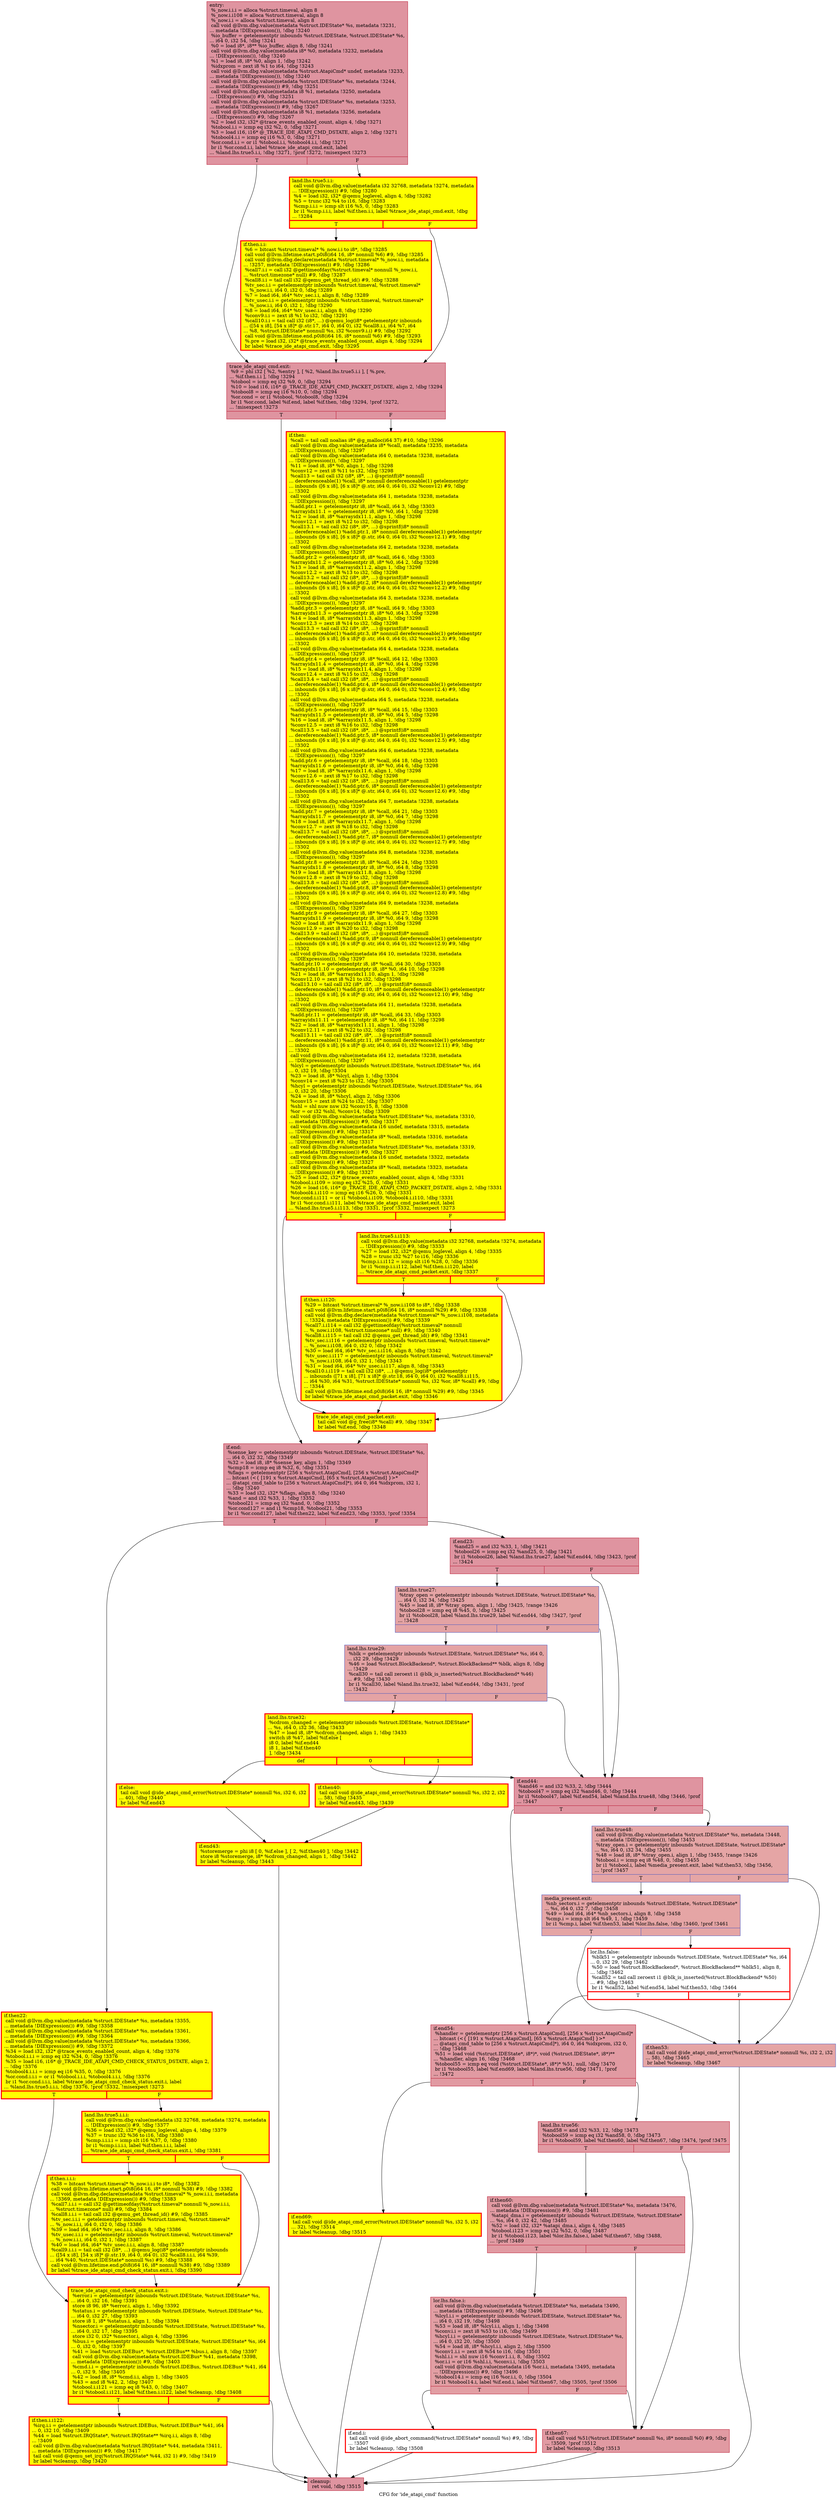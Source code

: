digraph "CFG for 'ide_atapi_cmd' function" {
	label="CFG for 'ide_atapi_cmd' function";

	Node0x5591ecbc4ee0 [shape=record,color="#b70d28ff", style=filled, fillcolor="#b70d2870",label="{entry:\l  %_now.i.i.i = alloca %struct.timeval, align 8\l  %_now.i.i108 = alloca %struct.timeval, align 8\l  %_now.i.i = alloca %struct.timeval, align 8\l  call void @llvm.dbg.value(metadata %struct.IDEState* %s, metadata !3231,\l... metadata !DIExpression()), !dbg !3240\l  %io_buffer = getelementptr inbounds %struct.IDEState, %struct.IDEState* %s,\l... i64 0, i32 54, !dbg !3241\l  %0 = load i8*, i8** %io_buffer, align 8, !dbg !3241\l  call void @llvm.dbg.value(metadata i8* %0, metadata !3232, metadata\l... !DIExpression()), !dbg !3240\l  %1 = load i8, i8* %0, align 1, !dbg !3242\l  %idxprom = zext i8 %1 to i64, !dbg !3243\l  call void @llvm.dbg.value(metadata %struct.AtapiCmd* undef, metadata !3233,\l... metadata !DIExpression()), !dbg !3240\l  call void @llvm.dbg.value(metadata %struct.IDEState* %s, metadata !3244,\l... metadata !DIExpression()) #9, !dbg !3251\l  call void @llvm.dbg.value(metadata i8 %1, metadata !3250, metadata\l... !DIExpression()) #9, !dbg !3251\l  call void @llvm.dbg.value(metadata %struct.IDEState* %s, metadata !3253,\l... metadata !DIExpression()) #9, !dbg !3267\l  call void @llvm.dbg.value(metadata i8 %1, metadata !3256, metadata\l... !DIExpression()) #9, !dbg !3267\l  %2 = load i32, i32* @trace_events_enabled_count, align 4, !dbg !3271\l  %tobool.i.i = icmp eq i32 %2, 0, !dbg !3271\l  %3 = load i16, i16* @_TRACE_IDE_ATAPI_CMD_DSTATE, align 2, !dbg !3271\l  %tobool4.i.i = icmp eq i16 %3, 0, !dbg !3271\l  %or.cond.i.i = or i1 %tobool.i.i, %tobool4.i.i, !dbg !3271\l  br i1 %or.cond.i.i, label %trace_ide_atapi_cmd.exit, label\l... %land.lhs.true5.i.i, !dbg !3271, !prof !3272, !misexpect !3273\l|{<s0>T|<s1>F}}"];
	Node0x5591ecbc4ee0:s0 -> Node0x5591ec9f72e0;
	Node0x5591ecbc4ee0:s1 -> Node0x5591ecd2a610;
	Node0x5591ecd2a610 [shape=record,penwidth=3.0, style="filled", color="red", fillcolor="yellow",label="{land.lhs.true5.i.i:                               \l  call void @llvm.dbg.value(metadata i32 32768, metadata !3274, metadata\l... !DIExpression()) #9, !dbg !3280\l  %4 = load i32, i32* @qemu_loglevel, align 4, !dbg !3282\l  %5 = trunc i32 %4 to i16, !dbg !3283\l  %cmp.i.i.i = icmp slt i16 %5, 0, !dbg !3283\l  br i1 %cmp.i.i.i, label %if.then.i.i, label %trace_ide_atapi_cmd.exit, !dbg\l... !3284\l|{<s0>T|<s1>F}}"];
	Node0x5591ecd2a610:s0 -> Node0x5591ecd24990;
	Node0x5591ecd2a610:s1 -> Node0x5591ec9f72e0;
	Node0x5591ecd24990 [shape=record,penwidth=3.0, style="filled", color="red", fillcolor="yellow",label="{if.then.i.i:                                      \l  %6 = bitcast %struct.timeval* %_now.i.i to i8*, !dbg !3285\l  call void @llvm.lifetime.start.p0i8(i64 16, i8* nonnull %6) #9, !dbg !3285\l  call void @llvm.dbg.declare(metadata %struct.timeval* %_now.i.i, metadata\l... !3257, metadata !DIExpression()) #9, !dbg !3286\l  %call7.i.i = call i32 @gettimeofday(%struct.timeval* nonnull %_now.i.i,\l... %struct.timezone* null) #9, !dbg !3287\l  %call8.i.i = tail call i32 @qemu_get_thread_id() #9, !dbg !3288\l  %tv_sec.i.i = getelementptr inbounds %struct.timeval, %struct.timeval*\l... %_now.i.i, i64 0, i32 0, !dbg !3289\l  %7 = load i64, i64* %tv_sec.i.i, align 8, !dbg !3289\l  %tv_usec.i.i = getelementptr inbounds %struct.timeval, %struct.timeval*\l... %_now.i.i, i64 0, i32 1, !dbg !3290\l  %8 = load i64, i64* %tv_usec.i.i, align 8, !dbg !3290\l  %conv9.i.i = zext i8 %1 to i32, !dbg !3291\l  %call10.i.i = tail call i32 (i8*, ...) @qemu_log(i8* getelementptr inbounds\l... ([54 x i8], [54 x i8]* @.str.17, i64 0, i64 0), i32 %call8.i.i, i64 %7, i64\l... %8, %struct.IDEState* nonnull %s, i32 %conv9.i.i) #9, !dbg !3292\l  call void @llvm.lifetime.end.p0i8(i64 16, i8* nonnull %6) #9, !dbg !3293\l  %.pre = load i32, i32* @trace_events_enabled_count, align 4, !dbg !3294\l  br label %trace_ide_atapi_cmd.exit, !dbg !3295\l}"];
	Node0x5591ecd24990 -> Node0x5591ec9f72e0;
	Node0x5591ec9f72e0 [shape=record,color="#b70d28ff", style=filled, fillcolor="#b70d2870",label="{trace_ide_atapi_cmd.exit:                         \l  %9 = phi i32 [ %2, %entry ], [ %2, %land.lhs.true5.i.i ], [ %.pre,\l... %if.then.i.i ], !dbg !3294\l  %tobool = icmp eq i32 %9, 0, !dbg !3294\l  %10 = load i16, i16* @_TRACE_IDE_ATAPI_CMD_PACKET_DSTATE, align 2, !dbg !3294\l  %tobool8 = icmp eq i16 %10, 0, !dbg !3294\l  %or.cond = or i1 %tobool, %tobool8, !dbg !3294\l  br i1 %or.cond, label %if.end, label %if.then, !dbg !3294, !prof !3272,\l... !misexpect !3273\l|{<s0>T|<s1>F}}"];
	Node0x5591ec9f72e0:s0 -> Node0x5591ecbc46e0;
	Node0x5591ec9f72e0:s1 -> Node0x5591ec9f6740;
	Node0x5591ec9f6740 [shape=record,penwidth=3.0, style="filled", color="red", fillcolor="yellow",label="{if.then:                                          \l  %call = tail call noalias i8* @g_malloc(i64 37) #10, !dbg !3296\l  call void @llvm.dbg.value(metadata i8* %call, metadata !3235, metadata\l... !DIExpression()), !dbg !3297\l  call void @llvm.dbg.value(metadata i64 0, metadata !3238, metadata\l... !DIExpression()), !dbg !3297\l  %11 = load i8, i8* %0, align 1, !dbg !3298\l  %conv12 = zext i8 %11 to i32, !dbg !3298\l  %call13 = tail call i32 (i8*, i8*, ...) @sprintf(i8* nonnull\l... dereferenceable(1) %call, i8* nonnull dereferenceable(1) getelementptr\l... inbounds ([6 x i8], [6 x i8]* @.str, i64 0, i64 0), i32 %conv12) #9, !dbg\l... !3302\l  call void @llvm.dbg.value(metadata i64 1, metadata !3238, metadata\l... !DIExpression()), !dbg !3297\l  %add.ptr.1 = getelementptr i8, i8* %call, i64 3, !dbg !3303\l  %arrayidx11.1 = getelementptr i8, i8* %0, i64 1, !dbg !3298\l  %12 = load i8, i8* %arrayidx11.1, align 1, !dbg !3298\l  %conv12.1 = zext i8 %12 to i32, !dbg !3298\l  %call13.1 = tail call i32 (i8*, i8*, ...) @sprintf(i8* nonnull\l... dereferenceable(1) %add.ptr.1, i8* nonnull dereferenceable(1) getelementptr\l... inbounds ([6 x i8], [6 x i8]* @.str, i64 0, i64 0), i32 %conv12.1) #9, !dbg\l... !3302\l  call void @llvm.dbg.value(metadata i64 2, metadata !3238, metadata\l... !DIExpression()), !dbg !3297\l  %add.ptr.2 = getelementptr i8, i8* %call, i64 6, !dbg !3303\l  %arrayidx11.2 = getelementptr i8, i8* %0, i64 2, !dbg !3298\l  %13 = load i8, i8* %arrayidx11.2, align 1, !dbg !3298\l  %conv12.2 = zext i8 %13 to i32, !dbg !3298\l  %call13.2 = tail call i32 (i8*, i8*, ...) @sprintf(i8* nonnull\l... dereferenceable(1) %add.ptr.2, i8* nonnull dereferenceable(1) getelementptr\l... inbounds ([6 x i8], [6 x i8]* @.str, i64 0, i64 0), i32 %conv12.2) #9, !dbg\l... !3302\l  call void @llvm.dbg.value(metadata i64 3, metadata !3238, metadata\l... !DIExpression()), !dbg !3297\l  %add.ptr.3 = getelementptr i8, i8* %call, i64 9, !dbg !3303\l  %arrayidx11.3 = getelementptr i8, i8* %0, i64 3, !dbg !3298\l  %14 = load i8, i8* %arrayidx11.3, align 1, !dbg !3298\l  %conv12.3 = zext i8 %14 to i32, !dbg !3298\l  %call13.3 = tail call i32 (i8*, i8*, ...) @sprintf(i8* nonnull\l... dereferenceable(1) %add.ptr.3, i8* nonnull dereferenceable(1) getelementptr\l... inbounds ([6 x i8], [6 x i8]* @.str, i64 0, i64 0), i32 %conv12.3) #9, !dbg\l... !3302\l  call void @llvm.dbg.value(metadata i64 4, metadata !3238, metadata\l... !DIExpression()), !dbg !3297\l  %add.ptr.4 = getelementptr i8, i8* %call, i64 12, !dbg !3303\l  %arrayidx11.4 = getelementptr i8, i8* %0, i64 4, !dbg !3298\l  %15 = load i8, i8* %arrayidx11.4, align 1, !dbg !3298\l  %conv12.4 = zext i8 %15 to i32, !dbg !3298\l  %call13.4 = tail call i32 (i8*, i8*, ...) @sprintf(i8* nonnull\l... dereferenceable(1) %add.ptr.4, i8* nonnull dereferenceable(1) getelementptr\l... inbounds ([6 x i8], [6 x i8]* @.str, i64 0, i64 0), i32 %conv12.4) #9, !dbg\l... !3302\l  call void @llvm.dbg.value(metadata i64 5, metadata !3238, metadata\l... !DIExpression()), !dbg !3297\l  %add.ptr.5 = getelementptr i8, i8* %call, i64 15, !dbg !3303\l  %arrayidx11.5 = getelementptr i8, i8* %0, i64 5, !dbg !3298\l  %16 = load i8, i8* %arrayidx11.5, align 1, !dbg !3298\l  %conv12.5 = zext i8 %16 to i32, !dbg !3298\l  %call13.5 = tail call i32 (i8*, i8*, ...) @sprintf(i8* nonnull\l... dereferenceable(1) %add.ptr.5, i8* nonnull dereferenceable(1) getelementptr\l... inbounds ([6 x i8], [6 x i8]* @.str, i64 0, i64 0), i32 %conv12.5) #9, !dbg\l... !3302\l  call void @llvm.dbg.value(metadata i64 6, metadata !3238, metadata\l... !DIExpression()), !dbg !3297\l  %add.ptr.6 = getelementptr i8, i8* %call, i64 18, !dbg !3303\l  %arrayidx11.6 = getelementptr i8, i8* %0, i64 6, !dbg !3298\l  %17 = load i8, i8* %arrayidx11.6, align 1, !dbg !3298\l  %conv12.6 = zext i8 %17 to i32, !dbg !3298\l  %call13.6 = tail call i32 (i8*, i8*, ...) @sprintf(i8* nonnull\l... dereferenceable(1) %add.ptr.6, i8* nonnull dereferenceable(1) getelementptr\l... inbounds ([6 x i8], [6 x i8]* @.str, i64 0, i64 0), i32 %conv12.6) #9, !dbg\l... !3302\l  call void @llvm.dbg.value(metadata i64 7, metadata !3238, metadata\l... !DIExpression()), !dbg !3297\l  %add.ptr.7 = getelementptr i8, i8* %call, i64 21, !dbg !3303\l  %arrayidx11.7 = getelementptr i8, i8* %0, i64 7, !dbg !3298\l  %18 = load i8, i8* %arrayidx11.7, align 1, !dbg !3298\l  %conv12.7 = zext i8 %18 to i32, !dbg !3298\l  %call13.7 = tail call i32 (i8*, i8*, ...) @sprintf(i8* nonnull\l... dereferenceable(1) %add.ptr.7, i8* nonnull dereferenceable(1) getelementptr\l... inbounds ([6 x i8], [6 x i8]* @.str, i64 0, i64 0), i32 %conv12.7) #9, !dbg\l... !3302\l  call void @llvm.dbg.value(metadata i64 8, metadata !3238, metadata\l... !DIExpression()), !dbg !3297\l  %add.ptr.8 = getelementptr i8, i8* %call, i64 24, !dbg !3303\l  %arrayidx11.8 = getelementptr i8, i8* %0, i64 8, !dbg !3298\l  %19 = load i8, i8* %arrayidx11.8, align 1, !dbg !3298\l  %conv12.8 = zext i8 %19 to i32, !dbg !3298\l  %call13.8 = tail call i32 (i8*, i8*, ...) @sprintf(i8* nonnull\l... dereferenceable(1) %add.ptr.8, i8* nonnull dereferenceable(1) getelementptr\l... inbounds ([6 x i8], [6 x i8]* @.str, i64 0, i64 0), i32 %conv12.8) #9, !dbg\l... !3302\l  call void @llvm.dbg.value(metadata i64 9, metadata !3238, metadata\l... !DIExpression()), !dbg !3297\l  %add.ptr.9 = getelementptr i8, i8* %call, i64 27, !dbg !3303\l  %arrayidx11.9 = getelementptr i8, i8* %0, i64 9, !dbg !3298\l  %20 = load i8, i8* %arrayidx11.9, align 1, !dbg !3298\l  %conv12.9 = zext i8 %20 to i32, !dbg !3298\l  %call13.9 = tail call i32 (i8*, i8*, ...) @sprintf(i8* nonnull\l... dereferenceable(1) %add.ptr.9, i8* nonnull dereferenceable(1) getelementptr\l... inbounds ([6 x i8], [6 x i8]* @.str, i64 0, i64 0), i32 %conv12.9) #9, !dbg\l... !3302\l  call void @llvm.dbg.value(metadata i64 10, metadata !3238, metadata\l... !DIExpression()), !dbg !3297\l  %add.ptr.10 = getelementptr i8, i8* %call, i64 30, !dbg !3303\l  %arrayidx11.10 = getelementptr i8, i8* %0, i64 10, !dbg !3298\l  %21 = load i8, i8* %arrayidx11.10, align 1, !dbg !3298\l  %conv12.10 = zext i8 %21 to i32, !dbg !3298\l  %call13.10 = tail call i32 (i8*, i8*, ...) @sprintf(i8* nonnull\l... dereferenceable(1) %add.ptr.10, i8* nonnull dereferenceable(1) getelementptr\l... inbounds ([6 x i8], [6 x i8]* @.str, i64 0, i64 0), i32 %conv12.10) #9, !dbg\l... !3302\l  call void @llvm.dbg.value(metadata i64 11, metadata !3238, metadata\l... !DIExpression()), !dbg !3297\l  %add.ptr.11 = getelementptr i8, i8* %call, i64 33, !dbg !3303\l  %arrayidx11.11 = getelementptr i8, i8* %0, i64 11, !dbg !3298\l  %22 = load i8, i8* %arrayidx11.11, align 1, !dbg !3298\l  %conv12.11 = zext i8 %22 to i32, !dbg !3298\l  %call13.11 = tail call i32 (i8*, i8*, ...) @sprintf(i8* nonnull\l... dereferenceable(1) %add.ptr.11, i8* nonnull dereferenceable(1) getelementptr\l... inbounds ([6 x i8], [6 x i8]* @.str, i64 0, i64 0), i32 %conv12.11) #9, !dbg\l... !3302\l  call void @llvm.dbg.value(metadata i64 12, metadata !3238, metadata\l... !DIExpression()), !dbg !3297\l  %lcyl = getelementptr inbounds %struct.IDEState, %struct.IDEState* %s, i64\l... 0, i32 19, !dbg !3304\l  %23 = load i8, i8* %lcyl, align 1, !dbg !3304\l  %conv14 = zext i8 %23 to i32, !dbg !3305\l  %hcyl = getelementptr inbounds %struct.IDEState, %struct.IDEState* %s, i64\l... 0, i32 20, !dbg !3306\l  %24 = load i8, i8* %hcyl, align 2, !dbg !3306\l  %conv15 = zext i8 %24 to i32, !dbg !3307\l  %shl = shl nuw nsw i32 %conv15, 8, !dbg !3308\l  %or = or i32 %shl, %conv14, !dbg !3309\l  call void @llvm.dbg.value(metadata %struct.IDEState* %s, metadata !3310,\l... metadata !DIExpression()) #9, !dbg !3317\l  call void @llvm.dbg.value(metadata i16 undef, metadata !3315, metadata\l... !DIExpression()) #9, !dbg !3317\l  call void @llvm.dbg.value(metadata i8* %call, metadata !3316, metadata\l... !DIExpression()) #9, !dbg !3317\l  call void @llvm.dbg.value(metadata %struct.IDEState* %s, metadata !3319,\l... metadata !DIExpression()) #9, !dbg !3327\l  call void @llvm.dbg.value(metadata i16 undef, metadata !3322, metadata\l... !DIExpression()) #9, !dbg !3327\l  call void @llvm.dbg.value(metadata i8* %call, metadata !3323, metadata\l... !DIExpression()) #9, !dbg !3327\l  %25 = load i32, i32* @trace_events_enabled_count, align 4, !dbg !3331\l  %tobool.i.i109 = icmp eq i32 %25, 0, !dbg !3331\l  %26 = load i16, i16* @_TRACE_IDE_ATAPI_CMD_PACKET_DSTATE, align 2, !dbg !3331\l  %tobool4.i.i110 = icmp eq i16 %26, 0, !dbg !3331\l  %or.cond.i.i111 = or i1 %tobool.i.i109, %tobool4.i.i110, !dbg !3331\l  br i1 %or.cond.i.i111, label %trace_ide_atapi_cmd_packet.exit, label\l... %land.lhs.true5.i.i113, !dbg !3331, !prof !3332, !misexpect !3273\l|{<s0>T|<s1>F}}"];
	Node0x5591ec9f6740:s0 -> Node0x5591ecc34420;
	Node0x5591ec9f6740:s1 -> Node0x5591ecc00a00;
	Node0x5591ecc00a00 [shape=record,penwidth=3.0, style="filled", color="red", fillcolor="yellow",label="{land.lhs.true5.i.i113:                            \l  call void @llvm.dbg.value(metadata i32 32768, metadata !3274, metadata\l... !DIExpression()) #9, !dbg !3333\l  %27 = load i32, i32* @qemu_loglevel, align 4, !dbg !3335\l  %28 = trunc i32 %27 to i16, !dbg !3336\l  %cmp.i.i.i112 = icmp slt i16 %28, 0, !dbg !3336\l  br i1 %cmp.i.i.i112, label %if.then.i.i120, label\l... %trace_ide_atapi_cmd_packet.exit, !dbg !3337\l|{<s0>T|<s1>F}}"];
	Node0x5591ecc00a00:s0 -> Node0x5591ec9ecaf0;
	Node0x5591ecc00a00:s1 -> Node0x5591ecc34420;
	Node0x5591ec9ecaf0 [shape=record,penwidth=3.0, style="filled", color="red", fillcolor="yellow",label="{if.then.i.i120:                                   \l  %29 = bitcast %struct.timeval* %_now.i.i108 to i8*, !dbg !3338\l  call void @llvm.lifetime.start.p0i8(i64 16, i8* nonnull %29) #9, !dbg !3338\l  call void @llvm.dbg.declare(metadata %struct.timeval* %_now.i.i108, metadata\l... !3324, metadata !DIExpression()) #9, !dbg !3339\l  %call7.i.i114 = call i32 @gettimeofday(%struct.timeval* nonnull\l... %_now.i.i108, %struct.timezone* null) #9, !dbg !3340\l  %call8.i.i115 = tail call i32 @qemu_get_thread_id() #9, !dbg !3341\l  %tv_sec.i.i116 = getelementptr inbounds %struct.timeval, %struct.timeval*\l... %_now.i.i108, i64 0, i32 0, !dbg !3342\l  %30 = load i64, i64* %tv_sec.i.i116, align 8, !dbg !3342\l  %tv_usec.i.i117 = getelementptr inbounds %struct.timeval, %struct.timeval*\l... %_now.i.i108, i64 0, i32 1, !dbg !3343\l  %31 = load i64, i64* %tv_usec.i.i117, align 8, !dbg !3343\l  %call10.i.i119 = tail call i32 (i8*, ...) @qemu_log(i8* getelementptr\l... inbounds ([71 x i8], [71 x i8]* @.str.18, i64 0, i64 0), i32 %call8.i.i115,\l... i64 %30, i64 %31, %struct.IDEState* nonnull %s, i32 %or, i8* %call) #9, !dbg\l... !3344\l  call void @llvm.lifetime.end.p0i8(i64 16, i8* nonnull %29) #9, !dbg !3345\l  br label %trace_ide_atapi_cmd_packet.exit, !dbg !3346\l}"];
	Node0x5591ec9ecaf0 -> Node0x5591ecc34420;
	Node0x5591ecc34420 [shape=record,penwidth=3.0, style="filled", color="red", fillcolor="yellow",label="{trace_ide_atapi_cmd_packet.exit:                  \l  tail call void @g_free(i8* %call) #9, !dbg !3347\l  br label %if.end, !dbg !3348\l}"];
	Node0x5591ecc34420 -> Node0x5591ecbc46e0;
	Node0x5591ecbc46e0 [shape=record,color="#b70d28ff", style=filled, fillcolor="#b70d2870",label="{if.end:                                           \l  %sense_key = getelementptr inbounds %struct.IDEState, %struct.IDEState* %s,\l... i64 0, i32 32, !dbg !3349\l  %32 = load i8, i8* %sense_key, align 1, !dbg !3349\l  %cmp18 = icmp eq i8 %32, 6, !dbg !3351\l  %flags = getelementptr [256 x %struct.AtapiCmd], [256 x %struct.AtapiCmd]*\l... bitcast (\<\{ [191 x %struct.AtapiCmd], [65 x %struct.AtapiCmd] \}\>*\l... @atapi_cmd_table to [256 x %struct.AtapiCmd]*), i64 0, i64 %idxprom, i32 1,\l... !dbg !3240\l  %33 = load i32, i32* %flags, align 8, !dbg !3240\l  %and = and i32 %33, 1, !dbg !3352\l  %tobool21 = icmp eq i32 %and, 0, !dbg !3352\l  %or.cond127 = and i1 %cmp18, %tobool21, !dbg !3353\l  br i1 %or.cond127, label %if.then22, label %if.end23, !dbg !3353, !prof !3354\l|{<s0>T|<s1>F}}"];
	Node0x5591ecbc46e0:s0 -> Node0x5591ec9f73c0;
	Node0x5591ecbc46e0:s1 -> Node0x5591ecbe54f0;
	Node0x5591ec9f73c0 [shape=record,penwidth=3.0, style="filled", color="red", fillcolor="yellow",label="{if.then22:                                        \l  call void @llvm.dbg.value(metadata %struct.IDEState* %s, metadata !3355,\l... metadata !DIExpression()) #9, !dbg !3358\l  call void @llvm.dbg.value(metadata %struct.IDEState* %s, metadata !3361,\l... metadata !DIExpression()) #9, !dbg !3364\l  call void @llvm.dbg.value(metadata %struct.IDEState* %s, metadata !3366,\l... metadata !DIExpression()) #9, !dbg !3372\l  %34 = load i32, i32* @trace_events_enabled_count, align 4, !dbg !3376\l  %tobool.i.i.i = icmp eq i32 %34, 0, !dbg !3376\l  %35 = load i16, i16* @_TRACE_IDE_ATAPI_CMD_CHECK_STATUS_DSTATE, align 2,\l... !dbg !3376\l  %tobool4.i.i.i = icmp eq i16 %35, 0, !dbg !3376\l  %or.cond.i.i.i = or i1 %tobool.i.i.i, %tobool4.i.i.i, !dbg !3376\l  br i1 %or.cond.i.i.i, label %trace_ide_atapi_cmd_check_status.exit.i, label\l... %land.lhs.true5.i.i.i, !dbg !3376, !prof !3332, !misexpect !3273\l|{<s0>T|<s1>F}}"];
	Node0x5591ec9f73c0:s0 -> Node0x5591ecc63e00;
	Node0x5591ec9f73c0:s1 -> Node0x5591ecd226d0;
	Node0x5591ecd226d0 [shape=record,penwidth=3.0, style="filled", color="red", fillcolor="yellow",label="{land.lhs.true5.i.i.i:                             \l  call void @llvm.dbg.value(metadata i32 32768, metadata !3274, metadata\l... !DIExpression()) #9, !dbg !3377\l  %36 = load i32, i32* @qemu_loglevel, align 4, !dbg !3379\l  %37 = trunc i32 %36 to i16, !dbg !3380\l  %cmp.i.i.i.i = icmp slt i16 %37, 0, !dbg !3380\l  br i1 %cmp.i.i.i.i, label %if.then.i.i.i, label\l... %trace_ide_atapi_cmd_check_status.exit.i, !dbg !3381\l|{<s0>T|<s1>F}}"];
	Node0x5591ecd226d0:s0 -> Node0x5591ecd26540;
	Node0x5591ecd226d0:s1 -> Node0x5591ecc63e00;
	Node0x5591ecd26540 [shape=record,penwidth=3.0, style="filled", color="red", fillcolor="yellow",label="{if.then.i.i.i:                                    \l  %38 = bitcast %struct.timeval* %_now.i.i.i to i8*, !dbg !3382\l  call void @llvm.lifetime.start.p0i8(i64 16, i8* nonnull %38) #9, !dbg !3382\l  call void @llvm.dbg.declare(metadata %struct.timeval* %_now.i.i.i, metadata\l... !3369, metadata !DIExpression()) #9, !dbg !3383\l  %call7.i.i.i = call i32 @gettimeofday(%struct.timeval* nonnull %_now.i.i.i,\l... %struct.timezone* null) #9, !dbg !3384\l  %call8.i.i.i = tail call i32 @qemu_get_thread_id() #9, !dbg !3385\l  %tv_sec.i.i.i = getelementptr inbounds %struct.timeval, %struct.timeval*\l... %_now.i.i.i, i64 0, i32 0, !dbg !3386\l  %39 = load i64, i64* %tv_sec.i.i.i, align 8, !dbg !3386\l  %tv_usec.i.i.i = getelementptr inbounds %struct.timeval, %struct.timeval*\l... %_now.i.i.i, i64 0, i32 1, !dbg !3387\l  %40 = load i64, i64* %tv_usec.i.i.i, align 8, !dbg !3387\l  %call9.i.i.i = tail call i32 (i8*, ...) @qemu_log(i8* getelementptr inbounds\l... ([54 x i8], [54 x i8]* @.str.19, i64 0, i64 0), i32 %call8.i.i.i, i64 %39,\l... i64 %40, %struct.IDEState* nonnull %s) #9, !dbg !3388\l  call void @llvm.lifetime.end.p0i8(i64 16, i8* nonnull %38) #9, !dbg !3389\l  br label %trace_ide_atapi_cmd_check_status.exit.i, !dbg !3390\l}"];
	Node0x5591ecd26540 -> Node0x5591ecc63e00;
	Node0x5591ecc63e00 [shape=record,penwidth=3.0, style="filled", color="red", fillcolor="yellow",label="{trace_ide_atapi_cmd_check_status.exit.i:          \l  %error.i = getelementptr inbounds %struct.IDEState, %struct.IDEState* %s,\l... i64 0, i32 16, !dbg !3391\l  store i8 96, i8* %error.i, align 1, !dbg !3392\l  %status.i = getelementptr inbounds %struct.IDEState, %struct.IDEState* %s,\l... i64 0, i32 27, !dbg !3393\l  store i8 1, i8* %status.i, align 1, !dbg !3394\l  %nsector.i = getelementptr inbounds %struct.IDEState, %struct.IDEState* %s,\l... i64 0, i32 17, !dbg !3395\l  store i32 0, i32* %nsector.i, align 4, !dbg !3396\l  %bus.i = getelementptr inbounds %struct.IDEState, %struct.IDEState* %s, i64\l... 0, i32 0, !dbg !3397\l  %41 = load %struct.IDEBus*, %struct.IDEBus** %bus.i, align 8, !dbg !3397\l  call void @llvm.dbg.value(metadata %struct.IDEBus* %41, metadata !3398,\l... metadata !DIExpression()) #9, !dbg !3403\l  %cmd.i.i = getelementptr inbounds %struct.IDEBus, %struct.IDEBus* %41, i64\l... 0, i32 9, !dbg !3405\l  %42 = load i8, i8* %cmd.i.i, align 1, !dbg !3405\l  %43 = and i8 %42, 2, !dbg !3407\l  %tobool.i.i121 = icmp eq i8 %43, 0, !dbg !3407\l  br i1 %tobool.i.i121, label %if.then.i.i122, label %cleanup, !dbg !3408\l|{<s0>T|<s1>F}}"];
	Node0x5591ecc63e00:s0 -> Node0x5591ecc410e0;
	Node0x5591ecc63e00:s1 -> Node0x5591ecba9bd0;
	Node0x5591ecc410e0 [shape=record,penwidth=3.0, style="filled", color="red", fillcolor="yellow",label="{if.then.i.i122:                                   \l  %irq.i.i = getelementptr inbounds %struct.IDEBus, %struct.IDEBus* %41, i64\l... 0, i32 10, !dbg !3409\l  %44 = load %struct.IRQState*, %struct.IRQState** %irq.i.i, align 8, !dbg\l... !3409\l  call void @llvm.dbg.value(metadata %struct.IRQState* %44, metadata !3411,\l... metadata !DIExpression()) #9, !dbg !3417\l  tail call void @qemu_set_irq(%struct.IRQState* %44, i32 1) #9, !dbg !3419\l  br label %cleanup, !dbg !3420\l}"];
	Node0x5591ecc410e0 -> Node0x5591ecba9bd0;
	Node0x5591ecbe54f0 [shape=record,color="#b70d28ff", style=filled, fillcolor="#b70d2870",label="{if.end23:                                         \l  %and25 = and i32 %33, 1, !dbg !3421\l  %tobool26 = icmp eq i32 %and25, 0, !dbg !3421\l  br i1 %tobool26, label %land.lhs.true27, label %if.end44, !dbg !3423, !prof\l... !3424\l|{<s0>T|<s1>F}}"];
	Node0x5591ecbe54f0:s0 -> Node0x5591ecbe6d00;
	Node0x5591ecbe54f0:s1 -> Node0x5591ecbe6b50;
	Node0x5591ecbe6d00 [shape=record,color="#3d50c3ff", style=filled, fillcolor="#c32e3170",label="{land.lhs.true27:                                  \l  %tray_open = getelementptr inbounds %struct.IDEState, %struct.IDEState* %s,\l... i64 0, i32 34, !dbg !3425\l  %45 = load i8, i8* %tray_open, align 1, !dbg !3425, !range !3426\l  %tobool28 = icmp eq i8 %45, 0, !dbg !3425\l  br i1 %tobool28, label %land.lhs.true29, label %if.end44, !dbg !3427, !prof\l... !3428\l|{<s0>T|<s1>F}}"];
	Node0x5591ecbe6d00:s0 -> Node0x5591ecbe6c50;
	Node0x5591ecbe6d00:s1 -> Node0x5591ecbe6b50;
	Node0x5591ecbe6c50 [shape=record,color="#3d50c3ff", style=filled, fillcolor="#c32e3170",label="{land.lhs.true29:                                  \l  %blk = getelementptr inbounds %struct.IDEState, %struct.IDEState* %s, i64 0,\l... i32 29, !dbg !3429\l  %46 = load %struct.BlockBackend*, %struct.BlockBackend** %blk, align 8, !dbg\l... !3429\l  %call30 = tail call zeroext i1 @blk_is_inserted(%struct.BlockBackend* %46)\l... #9, !dbg !3430\l  br i1 %call30, label %land.lhs.true32, label %if.end44, !dbg !3431, !prof\l... !3432\l|{<s0>T|<s1>F}}"];
	Node0x5591ecbe6c50:s0 -> Node0x5591ecbe6ba0;
	Node0x5591ecbe6c50:s1 -> Node0x5591ecbe6b50;
	Node0x5591ecbe6ba0 [shape=record,penwidth=3.0, style="filled", color="red", fillcolor="yellow",label="{land.lhs.true32:                                  \l  %cdrom_changed = getelementptr inbounds %struct.IDEState, %struct.IDEState*\l... %s, i64 0, i32 36, !dbg !3433\l  %47 = load i8, i8* %cdrom_changed, align 1, !dbg !3433\l  switch i8 %47, label %if.else [\l    i8 0, label %if.end44\l    i8 1, label %if.then40\l  ], !dbg !3434\l|{<s0>def|<s1>0|<s2>1}}"];
	Node0x5591ecbe6ba0:s0 -> Node0x5591ecbeaba0;
	Node0x5591ecbe6ba0:s1 -> Node0x5591ecbe6b50;
	Node0x5591ecbe6ba0:s2 -> Node0x5591ecbeab00;
	Node0x5591ecbeab00 [shape=record,penwidth=3.0, style="filled", color="red", fillcolor="yellow",label="{if.then40:                                        \l  tail call void @ide_atapi_cmd_error(%struct.IDEState* nonnull %s, i32 2, i32\l... 58), !dbg !3435\l  br label %if.end43, !dbg !3439\l}"];
	Node0x5591ecbeab00 -> Node0x5591ecbeab50;
	Node0x5591ecbeaba0 [shape=record,penwidth=3.0, style="filled", color="red", fillcolor="yellow",label="{if.else:                                          \l  tail call void @ide_atapi_cmd_error(%struct.IDEState* nonnull %s, i32 6, i32\l... 40), !dbg !3440\l  br label %if.end43\l}"];
	Node0x5591ecbeaba0 -> Node0x5591ecbeab50;
	Node0x5591ecbeab50 [shape=record,penwidth=3.0, style="filled", color="red", fillcolor="yellow",label="{if.end43:                                         \l  %storemerge = phi i8 [ 0, %if.else ], [ 2, %if.then40 ], !dbg !3442\l  store i8 %storemerge, i8* %cdrom_changed, align 1, !dbg !3442\l  br label %cleanup, !dbg !3443\l}"];
	Node0x5591ecbeab50 -> Node0x5591ecba9bd0;
	Node0x5591ecbe6b50 [shape=record,color="#b70d28ff", style=filled, fillcolor="#b70d2870",label="{if.end44:                                         \l  %and46 = and i32 %33, 2, !dbg !3444\l  %tobool47 = icmp eq i32 %and46, 0, !dbg !3444\l  br i1 %tobool47, label %if.end54, label %land.lhs.true48, !dbg !3446, !prof\l... !3447\l|{<s0>T|<s1>F}}"];
	Node0x5591ecbe6b50:s0 -> Node0x5591ecbebfb0;
	Node0x5591ecbe6b50:s1 -> Node0x5591ecbec000;
	Node0x5591ecbec000 [shape=record,color="#3d50c3ff", style=filled, fillcolor="#c5333470",label="{land.lhs.true48:                                  \l  call void @llvm.dbg.value(metadata %struct.IDEState* %s, metadata !3448,\l... metadata !DIExpression()), !dbg !3453\l  %tray_open.i = getelementptr inbounds %struct.IDEState, %struct.IDEState*\l... %s, i64 0, i32 34, !dbg !3455\l  %48 = load i8, i8* %tray_open.i, align 1, !dbg !3455, !range !3426\l  %tobool.i = icmp eq i8 %48, 0, !dbg !3455\l  br i1 %tobool.i, label %media_present.exit, label %if.then53, !dbg !3456,\l... !prof !3457\l|{<s0>T|<s1>F}}"];
	Node0x5591ecbec000:s0 -> Node0x5591ecc00a70;
	Node0x5591ecbec000:s1 -> Node0x5591ecbebf60;
	Node0x5591ecc00a70 [shape=record,color="#3d50c3ff", style=filled, fillcolor="#c5333470",label="{media_present.exit:                               \l  %nb_sectors.i = getelementptr inbounds %struct.IDEState, %struct.IDEState*\l... %s, i64 0, i32 7, !dbg !3458\l  %49 = load i64, i64* %nb_sectors.i, align 8, !dbg !3458\l  %cmp.i = icmp slt i64 %49, 1, !dbg !3459\l  br i1 %cmp.i, label %if.then53, label %lor.lhs.false, !dbg !3460, !prof !3461\l|{<s0>T|<s1>F}}"];
	Node0x5591ecc00a70:s0 -> Node0x5591ecbebf60;
	Node0x5591ecc00a70:s1 -> Node0x5591ecbec510;
	Node0x5591ecbec510 [shape=record,penwidth=3.0, color="red",label="{lor.lhs.false:                                    \l  %blk51 = getelementptr inbounds %struct.IDEState, %struct.IDEState* %s, i64\l... 0, i32 29, !dbg !3462\l  %50 = load %struct.BlockBackend*, %struct.BlockBackend** %blk51, align 8,\l... !dbg !3462\l  %call52 = tail call zeroext i1 @blk_is_inserted(%struct.BlockBackend* %50)\l... #9, !dbg !3463\l  br i1 %call52, label %if.end54, label %if.then53, !dbg !3464\l|{<s0>T|<s1>F}}"];
	Node0x5591ecbec510:s0 -> Node0x5591ecbebfb0;
	Node0x5591ecbec510:s1 -> Node0x5591ecbebf60;
	Node0x5591ecbebf60 [shape=record,color="#3d50c3ff", style=filled, fillcolor="#c5333470",label="{if.then53:                                        \l  tail call void @ide_atapi_cmd_error(%struct.IDEState* nonnull %s, i32 2, i32\l... 58), !dbg !3465\l  br label %cleanup, !dbg !3467\l}"];
	Node0x5591ecbebf60 -> Node0x5591ecba9bd0;
	Node0x5591ecbebfb0 [shape=record,color="#b70d28ff", style=filled, fillcolor="#bb1b2c70",label="{if.end54:                                         \l  %handler = getelementptr [256 x %struct.AtapiCmd], [256 x %struct.AtapiCmd]*\l... bitcast (\<\{ [191 x %struct.AtapiCmd], [65 x %struct.AtapiCmd] \}\>*\l... @atapi_cmd_table to [256 x %struct.AtapiCmd]*), i64 0, i64 %idxprom, i32 0,\l... !dbg !3468\l  %51 = load void (%struct.IDEState*, i8*)*, void (%struct.IDEState*, i8*)**\l... %handler, align 16, !dbg !3468\l  %tobool55 = icmp eq void (%struct.IDEState*, i8*)* %51, null, !dbg !3470\l  br i1 %tobool55, label %if.end69, label %land.lhs.true56, !dbg !3471, !prof\l... !3472\l|{<s0>T|<s1>F}}"];
	Node0x5591ecbebfb0:s0 -> Node0x5591ecbef220;
	Node0x5591ecbebfb0:s1 -> Node0x5591ecbed490;
	Node0x5591ecbed490 [shape=record,color="#b70d28ff", style=filled, fillcolor="#bb1b2c70",label="{land.lhs.true56:                                  \l  %and58 = and i32 %33, 12, !dbg !3473\l  %tobool59 = icmp eq i32 %and58, 0, !dbg !3473\l  br i1 %tobool59, label %if.then60, label %if.then67, !dbg !3474, !prof !3475\l|{<s0>T|<s1>F}}"];
	Node0x5591ecbed490:s0 -> Node0x5591eca53f80;
	Node0x5591ecbed490:s1 -> Node0x5591ecbb44a0;
	Node0x5591eca53f80 [shape=record,color="#b70d28ff", style=filled, fillcolor="#bb1b2c70",label="{if.then60:                                        \l  call void @llvm.dbg.value(metadata %struct.IDEState* %s, metadata !3476,\l... metadata !DIExpression()) #9, !dbg !3481\l  %atapi_dma.i = getelementptr inbounds %struct.IDEState, %struct.IDEState*\l... %s, i64 0, i32 42, !dbg !3485\l  %52 = load i32, i32* %atapi_dma.i, align 4, !dbg !3485\l  %tobool.i123 = icmp eq i32 %52, 0, !dbg !3487\l  br i1 %tobool.i123, label %lor.lhs.false.i, label %if.then67, !dbg !3488,\l... !prof !3489\l|{<s0>T|<s1>F}}"];
	Node0x5591eca53f80:s0 -> Node0x5591ecd1abe0;
	Node0x5591eca53f80:s1 -> Node0x5591ecbb44a0;
	Node0x5591ecd1abe0 [shape=record,color="#b70d28ff", style=filled, fillcolor="#be242e70",label="{lor.lhs.false.i:                                  \l  call void @llvm.dbg.value(metadata %struct.IDEState* %s, metadata !3490,\l... metadata !DIExpression()) #9, !dbg !3496\l  %lcyl.i.i = getelementptr inbounds %struct.IDEState, %struct.IDEState* %s,\l... i64 0, i32 19, !dbg !3498\l  %53 = load i8, i8* %lcyl.i.i, align 1, !dbg !3498\l  %conv.i.i = zext i8 %53 to i16, !dbg !3499\l  %hcyl.i.i = getelementptr inbounds %struct.IDEState, %struct.IDEState* %s,\l... i64 0, i32 20, !dbg !3500\l  %54 = load i8, i8* %hcyl.i.i, align 2, !dbg !3500\l  %conv1.i.i = zext i8 %54 to i16, !dbg !3501\l  %shl.i.i = shl nuw i16 %conv1.i.i, 8, !dbg !3502\l  %or.i.i = or i16 %shl.i.i, %conv.i.i, !dbg !3503\l  call void @llvm.dbg.value(metadata i16 %or.i.i, metadata !3495, metadata\l... !DIExpression()) #9, !dbg !3496\l  %tobool14.i = icmp eq i16 %or.i.i, 0, !dbg !3504\l  br i1 %tobool14.i, label %if.end.i, label %if.then67, !dbg !3505, !prof !3506\l|{<s0>T|<s1>F}}"];
	Node0x5591ecd1abe0:s0 -> Node0x5591ecc85440;
	Node0x5591ecd1abe0:s1 -> Node0x5591ecbb44a0;
	Node0x5591ecc85440 [shape=record,penwidth=3.0, color="red",label="{if.end.i:                                         \l  tail call void @ide_abort_command(%struct.IDEState* nonnull %s) #9, !dbg\l... !3507\l  br label %cleanup, !dbg !3508\l}"];
	Node0x5591ecc85440 -> Node0x5591ecba9bd0;
	Node0x5591ecbb44a0 [shape=record,color="#b70d28ff", style=filled, fillcolor="#bb1b2c70",label="{if.then67:                                        \l  tail call void %51(%struct.IDEState* nonnull %s, i8* nonnull %0) #9, !dbg\l... !3509, !prof !3512\l  br label %cleanup, !dbg !3513\l}"];
	Node0x5591ecbb44a0 -> Node0x5591ecba9bd0;
	Node0x5591ecbef220 [shape=record,penwidth=3.0, style="filled", color="red", fillcolor="yellow",label="{if.end69:                                         \l  tail call void @ide_atapi_cmd_error(%struct.IDEState* nonnull %s, i32 5, i32\l... 32), !dbg !3514\l  br label %cleanup, !dbg !3515\l}"];
	Node0x5591ecbef220 -> Node0x5591ecba9bd0;
	Node0x5591ecba9bd0 [shape=record,color="#b70d28ff", style=filled, fillcolor="#b70d2870",label="{cleanup:                                          \l  ret void, !dbg !3515\l}"];
}
